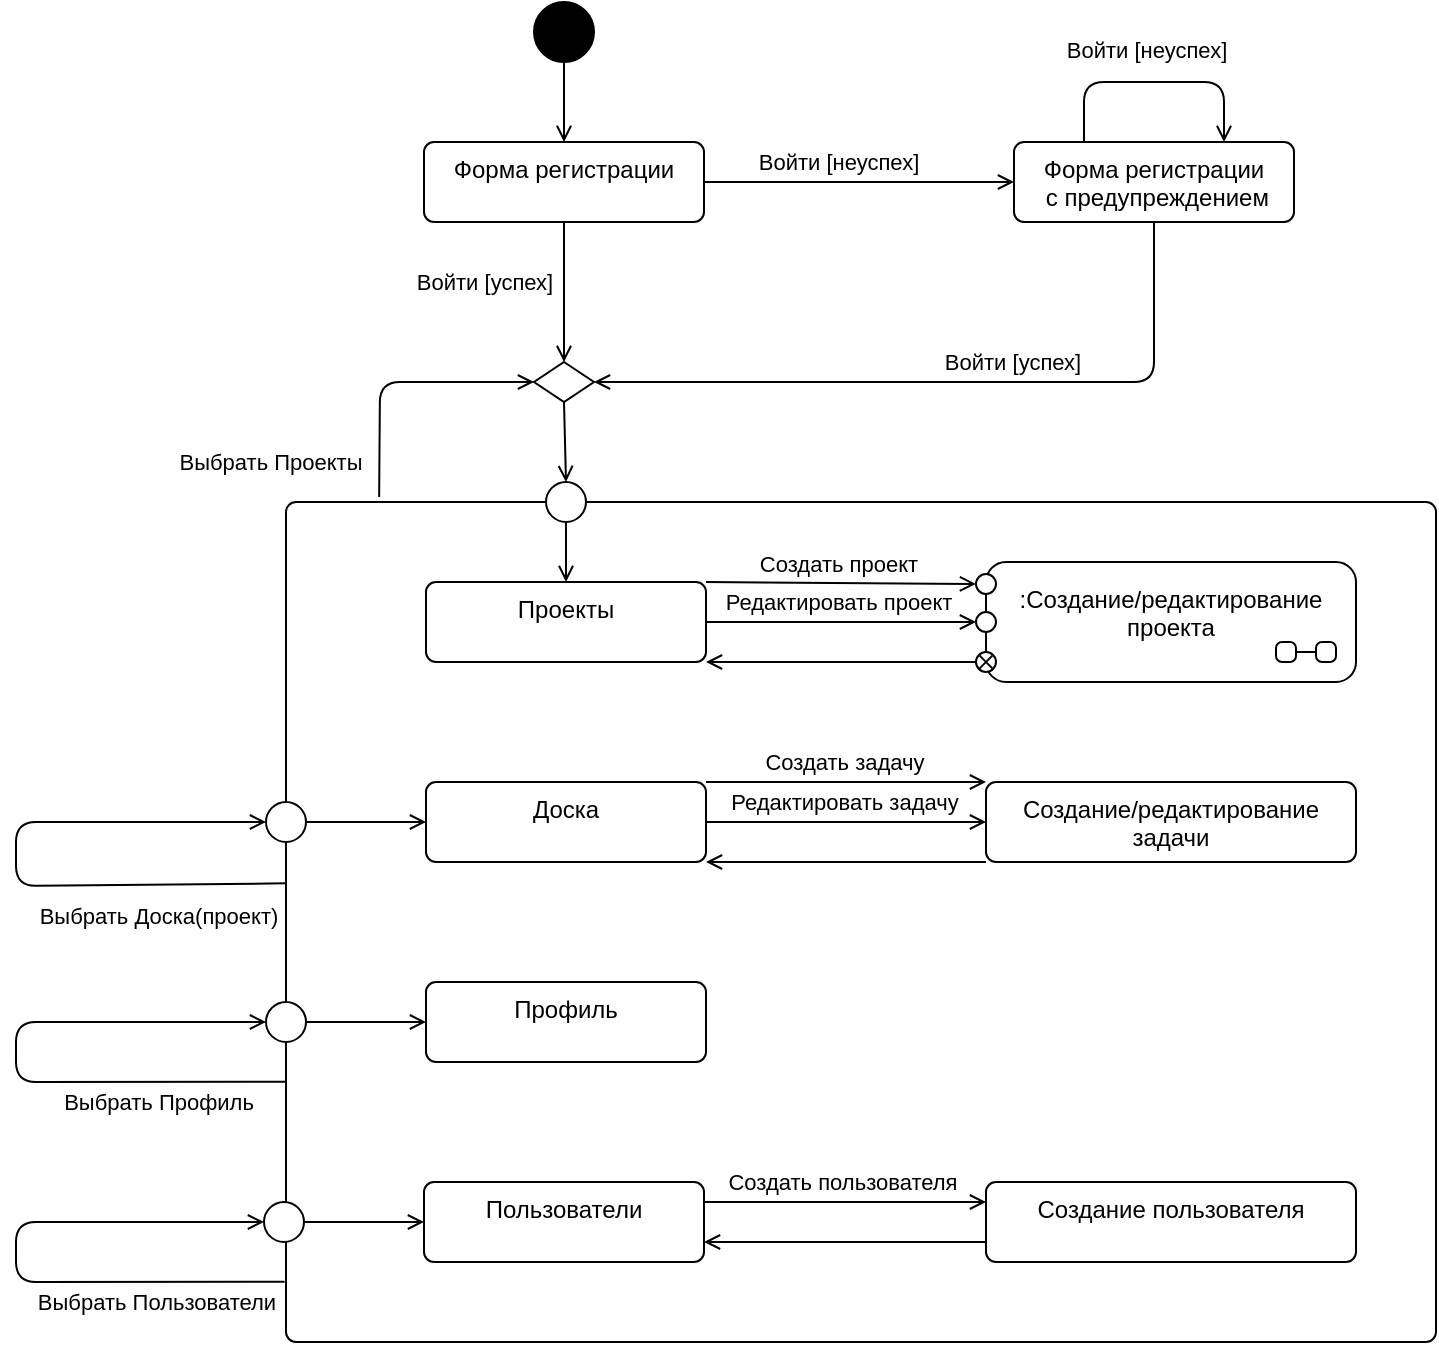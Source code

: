 <mxfile version="22.1.16" type="device">
  <diagram name="Страница — 1" id="ygGXOrWWSujeh68Y5JwH">
    <mxGraphModel dx="339" dy="229" grid="1" gridSize="10" guides="1" tooltips="1" connect="1" arrows="1" fold="1" page="1" pageScale="1" pageWidth="827" pageHeight="1169" math="0" shadow="0">
      <root>
        <mxCell id="0" />
        <mxCell id="1" parent="0" />
        <mxCell id="ju3X173J6w4Ng7l485Qm-1" value="" style="ellipse;fillColor=strokeColor;html=1;" parent="1" vertex="1">
          <mxGeometry x="329" y="20" width="30" height="30" as="geometry" />
        </mxCell>
        <mxCell id="ju3X173J6w4Ng7l485Qm-4" value="Форма регистрации" style="html=1;align=center;verticalAlign=top;rounded=1;absoluteArcSize=1;arcSize=10;dashed=0;whiteSpace=wrap;" parent="1" vertex="1">
          <mxGeometry x="274" y="90" width="140" height="40" as="geometry" />
        </mxCell>
        <mxCell id="ju3X173J6w4Ng7l485Qm-5" value="" style="endArrow=open;html=1;rounded=0;exitX=0.5;exitY=1;exitDx=0;exitDy=0;entryX=0.5;entryY=0;entryDx=0;entryDy=0;endFill=0;" parent="1" source="ju3X173J6w4Ng7l485Qm-1" target="ju3X173J6w4Ng7l485Qm-4" edge="1">
          <mxGeometry width="50" height="50" relative="1" as="geometry">
            <mxPoint x="579" y="170" as="sourcePoint" />
            <mxPoint x="629" y="120" as="targetPoint" />
          </mxGeometry>
        </mxCell>
        <mxCell id="ju3X173J6w4Ng7l485Qm-6" value="Форма регистрации&lt;br&gt;&amp;nbsp;с предупреждением" style="html=1;align=center;verticalAlign=top;rounded=1;absoluteArcSize=1;arcSize=10;dashed=0;whiteSpace=wrap;" parent="1" vertex="1">
          <mxGeometry x="569" y="90" width="140" height="40" as="geometry" />
        </mxCell>
        <mxCell id="ju3X173J6w4Ng7l485Qm-7" value="" style="endArrow=open;html=1;rounded=0;exitX=1;exitY=0.5;exitDx=0;exitDy=0;entryX=0;entryY=0.5;entryDx=0;entryDy=0;endFill=0;" parent="1" source="ju3X173J6w4Ng7l485Qm-4" target="ju3X173J6w4Ng7l485Qm-6" edge="1">
          <mxGeometry width="50" height="50" relative="1" as="geometry">
            <mxPoint x="354" y="60" as="sourcePoint" />
            <mxPoint x="354" y="100" as="targetPoint" />
          </mxGeometry>
        </mxCell>
        <mxCell id="ju3X173J6w4Ng7l485Qm-8" value="Войти [неуспех]" style="edgeLabel;html=1;align=center;verticalAlign=middle;resizable=0;points=[];" parent="ju3X173J6w4Ng7l485Qm-7" vertex="1" connectable="0">
          <mxGeometry x="-0.142" relative="1" as="geometry">
            <mxPoint y="-10" as="offset" />
          </mxGeometry>
        </mxCell>
        <mxCell id="ju3X173J6w4Ng7l485Qm-9" value="" style="html=1;align=center;verticalAlign=top;rounded=1;absoluteArcSize=1;arcSize=10;dashed=0;whiteSpace=wrap;" parent="1" vertex="1">
          <mxGeometry x="205" y="270" width="575" height="420" as="geometry" />
        </mxCell>
        <mxCell id="ju3X173J6w4Ng7l485Qm-10" value="" style="endArrow=open;html=1;rounded=1;exitX=0.25;exitY=0;exitDx=0;exitDy=0;entryX=0.75;entryY=0;entryDx=0;entryDy=0;curved=0;endFill=0;elbow=vertical;" parent="1" source="ju3X173J6w4Ng7l485Qm-6" target="ju3X173J6w4Ng7l485Qm-6" edge="1">
          <mxGeometry width="50" height="50" relative="1" as="geometry">
            <mxPoint x="424" y="120" as="sourcePoint" />
            <mxPoint x="579" y="120" as="targetPoint" />
            <Array as="points">
              <mxPoint x="604" y="60" />
              <mxPoint x="674" y="60" />
            </Array>
          </mxGeometry>
        </mxCell>
        <mxCell id="ju3X173J6w4Ng7l485Qm-11" value="Войти [неуспех]" style="edgeLabel;html=1;align=center;verticalAlign=middle;resizable=0;points=[];" parent="ju3X173J6w4Ng7l485Qm-10" vertex="1" connectable="0">
          <mxGeometry x="-0.142" relative="1" as="geometry">
            <mxPoint x="5" y="-16" as="offset" />
          </mxGeometry>
        </mxCell>
        <mxCell id="ju3X173J6w4Ng7l485Qm-12" value="Доска" style="html=1;align=center;verticalAlign=top;rounded=1;absoluteArcSize=1;arcSize=10;dashed=0;whiteSpace=wrap;" parent="1" vertex="1">
          <mxGeometry x="275" y="410" width="140" height="40" as="geometry" />
        </mxCell>
        <mxCell id="ju3X173J6w4Ng7l485Qm-13" value="Проекты" style="html=1;align=center;verticalAlign=top;rounded=1;absoluteArcSize=1;arcSize=10;dashed=0;whiteSpace=wrap;" parent="1" vertex="1">
          <mxGeometry x="275" y="310" width="140" height="40" as="geometry" />
        </mxCell>
        <mxCell id="ju3X173J6w4Ng7l485Qm-14" value="Профиль" style="html=1;align=center;verticalAlign=top;rounded=1;absoluteArcSize=1;arcSize=10;dashed=0;whiteSpace=wrap;" parent="1" vertex="1">
          <mxGeometry x="275" y="510" width="140" height="40" as="geometry" />
        </mxCell>
        <mxCell id="ju3X173J6w4Ng7l485Qm-16" value="" style="endArrow=open;html=1;rounded=0;align=center;verticalAlign=top;endFill=0;labelBackgroundColor=none;endSize=6;exitX=0.5;exitY=1;exitDx=0;exitDy=0;entryX=0.5;entryY=0;entryDx=0;entryDy=0;" parent="1" source="ju3X173J6w4Ng7l485Qm-4" target="ju3X173J6w4Ng7l485Qm-17" edge="1">
          <mxGeometry relative="1" as="geometry">
            <mxPoint x="289" y="170" as="sourcePoint" />
            <mxPoint x="339" y="210" as="targetPoint" />
          </mxGeometry>
        </mxCell>
        <mxCell id="ju3X173J6w4Ng7l485Qm-17" value="" style="rhombus;whiteSpace=wrap;html=1;" parent="1" vertex="1">
          <mxGeometry x="329" y="200" width="30" height="20" as="geometry" />
        </mxCell>
        <mxCell id="ju3X173J6w4Ng7l485Qm-18" value="" style="ellipse;whiteSpace=wrap;html=1;" parent="1" vertex="1">
          <mxGeometry x="335" y="260" width="20" height="20" as="geometry" />
        </mxCell>
        <mxCell id="ju3X173J6w4Ng7l485Qm-20" value="" style="endArrow=open;html=1;rounded=1;exitX=0.081;exitY=-0.006;exitDx=0;exitDy=0;entryX=0;entryY=0.5;entryDx=0;entryDy=0;curved=0;exitPerimeter=0;endFill=0;" parent="1" source="ju3X173J6w4Ng7l485Qm-9" target="ju3X173J6w4Ng7l485Qm-17" edge="1">
          <mxGeometry width="50" height="50" relative="1" as="geometry">
            <mxPoint x="460" y="140" as="sourcePoint" />
            <mxPoint x="530" y="140" as="targetPoint" />
            <Array as="points">
              <mxPoint x="252" y="210" />
            </Array>
          </mxGeometry>
        </mxCell>
        <mxCell id="ju3X173J6w4Ng7l485Qm-21" value="Выбрать Проекты" style="edgeLabel;html=1;align=center;verticalAlign=middle;resizable=0;points=[];" parent="ju3X173J6w4Ng7l485Qm-20" vertex="1" connectable="0">
          <mxGeometry x="-0.142" relative="1" as="geometry">
            <mxPoint x="-55" y="40" as="offset" />
          </mxGeometry>
        </mxCell>
        <mxCell id="ju3X173J6w4Ng7l485Qm-22" value="Войти [успех]" style="edgeLabel;html=1;align=center;verticalAlign=middle;resizable=0;points=[];" parent="1" vertex="1" connectable="0">
          <mxGeometry x="304" y="160" as="geometry" />
        </mxCell>
        <mxCell id="ju3X173J6w4Ng7l485Qm-23" value="" style="endArrow=open;html=1;rounded=1;align=center;verticalAlign=top;endFill=0;labelBackgroundColor=none;endSize=6;exitX=0.5;exitY=1;exitDx=0;exitDy=0;curved=0;entryX=1;entryY=0.5;entryDx=0;entryDy=0;" parent="1" source="ju3X173J6w4Ng7l485Qm-6" target="ju3X173J6w4Ng7l485Qm-17" edge="1">
          <mxGeometry relative="1" as="geometry">
            <mxPoint x="354" y="140" as="sourcePoint" />
            <mxPoint x="384" y="210" as="targetPoint" />
            <Array as="points">
              <mxPoint x="639" y="210" />
            </Array>
          </mxGeometry>
        </mxCell>
        <mxCell id="ju3X173J6w4Ng7l485Qm-24" value="" style="endArrow=open;html=1;rounded=1;align=center;verticalAlign=top;endFill=0;labelBackgroundColor=none;endSize=6;exitX=0.5;exitY=1;exitDx=0;exitDy=0;curved=0;entryX=0.5;entryY=0;entryDx=0;entryDy=0;" parent="1" source="ju3X173J6w4Ng7l485Qm-17" target="ju3X173J6w4Ng7l485Qm-18" edge="1">
          <mxGeometry relative="1" as="geometry">
            <mxPoint x="649" y="140" as="sourcePoint" />
            <mxPoint x="499" y="260" as="targetPoint" />
          </mxGeometry>
        </mxCell>
        <mxCell id="ju3X173J6w4Ng7l485Qm-25" value="Войти [успех]" style="edgeLabel;html=1;align=center;verticalAlign=middle;resizable=0;points=[];" parent="1" vertex="1" connectable="0">
          <mxGeometry x="568" y="200" as="geometry" />
        </mxCell>
        <mxCell id="ju3X173J6w4Ng7l485Qm-26" value="" style="ellipse;whiteSpace=wrap;html=1;" parent="1" vertex="1">
          <mxGeometry x="195" y="420" width="20" height="20" as="geometry" />
        </mxCell>
        <mxCell id="ju3X173J6w4Ng7l485Qm-29" value="" style="ellipse;whiteSpace=wrap;html=1;" parent="1" vertex="1">
          <mxGeometry x="195" y="520" width="20" height="20" as="geometry" />
        </mxCell>
        <mxCell id="ju3X173J6w4Ng7l485Qm-30" value="" style="endArrow=open;html=1;rounded=1;exitX=0.001;exitY=0.848;exitDx=0;exitDy=0;entryX=0;entryY=0.5;entryDx=0;entryDy=0;curved=0;exitPerimeter=0;endFill=0;" parent="1" target="ju3X173J6w4Ng7l485Qm-29" edge="1">
          <mxGeometry width="50" height="50" relative="1" as="geometry">
            <mxPoint x="205.28" y="559.84" as="sourcePoint" />
            <mxPoint x="147" y="450" as="targetPoint" />
            <Array as="points">
              <mxPoint x="70" y="560" />
              <mxPoint x="70" y="530" />
            </Array>
          </mxGeometry>
        </mxCell>
        <mxCell id="ju3X173J6w4Ng7l485Qm-31" value="Выбрать Профиль" style="edgeLabel;html=1;align=center;verticalAlign=middle;resizable=0;points=[];" parent="ju3X173J6w4Ng7l485Qm-30" vertex="1" connectable="0">
          <mxGeometry x="-0.142" relative="1" as="geometry">
            <mxPoint x="60" y="10" as="offset" />
          </mxGeometry>
        </mxCell>
        <mxCell id="ju3X173J6w4Ng7l485Qm-32" value="" style="endArrow=open;html=1;rounded=1;entryX=0;entryY=0.5;entryDx=0;entryDy=0;curved=0;endFill=0;exitX=0;exitY=0.454;exitDx=0;exitDy=0;exitPerimeter=0;" parent="1" source="ju3X173J6w4Ng7l485Qm-9" target="ju3X173J6w4Ng7l485Qm-26" edge="1">
          <mxGeometry width="50" height="50" relative="1" as="geometry">
            <mxPoint x="200" y="462" as="sourcePoint" />
            <mxPoint x="195" y="432" as="targetPoint" />
            <Array as="points">
              <mxPoint x="70" y="462" />
              <mxPoint x="70" y="430" />
            </Array>
          </mxGeometry>
        </mxCell>
        <mxCell id="ju3X173J6w4Ng7l485Qm-33" value="Выбрать Доска(проект)" style="edgeLabel;html=1;align=center;verticalAlign=middle;resizable=0;points=[];" parent="ju3X173J6w4Ng7l485Qm-32" vertex="1" connectable="0">
          <mxGeometry x="-0.142" relative="1" as="geometry">
            <mxPoint x="61" y="15" as="offset" />
          </mxGeometry>
        </mxCell>
        <mxCell id="ju3X173J6w4Ng7l485Qm-34" value="" style="endArrow=open;html=1;rounded=1;align=center;verticalAlign=top;endFill=0;labelBackgroundColor=none;endSize=6;exitX=0.5;exitY=1;exitDx=0;exitDy=0;curved=0;entryX=0.5;entryY=0;entryDx=0;entryDy=0;" parent="1" source="ju3X173J6w4Ng7l485Qm-18" target="ju3X173J6w4Ng7l485Qm-13" edge="1">
          <mxGeometry relative="1" as="geometry">
            <mxPoint x="200" y="230" as="sourcePoint" />
            <mxPoint x="355" y="270" as="targetPoint" />
          </mxGeometry>
        </mxCell>
        <mxCell id="ju3X173J6w4Ng7l485Qm-35" value="" style="endArrow=open;html=1;rounded=1;align=center;verticalAlign=top;endFill=0;labelBackgroundColor=none;endSize=6;exitX=1;exitY=0.5;exitDx=0;exitDy=0;curved=0;entryX=0;entryY=0.5;entryDx=0;entryDy=0;" parent="1" source="ju3X173J6w4Ng7l485Qm-26" target="ju3X173J6w4Ng7l485Qm-12" edge="1">
          <mxGeometry relative="1" as="geometry">
            <mxPoint x="355" y="290" as="sourcePoint" />
            <mxPoint x="355" y="320" as="targetPoint" />
          </mxGeometry>
        </mxCell>
        <mxCell id="ju3X173J6w4Ng7l485Qm-36" value="" style="endArrow=open;html=1;rounded=1;align=center;verticalAlign=top;endFill=0;labelBackgroundColor=none;endSize=6;exitX=1;exitY=0.5;exitDx=0;exitDy=0;curved=0;entryX=0;entryY=0.5;entryDx=0;entryDy=0;" parent="1" source="ju3X173J6w4Ng7l485Qm-29" target="ju3X173J6w4Ng7l485Qm-14" edge="1">
          <mxGeometry relative="1" as="geometry">
            <mxPoint x="225" y="440" as="sourcePoint" />
            <mxPoint x="285" y="440" as="targetPoint" />
          </mxGeometry>
        </mxCell>
        <mxCell id="EwtHWBw10y8LaySsHu0H-1" value="Создание/редактирование задачи" style="html=1;align=center;verticalAlign=top;rounded=1;absoluteArcSize=1;arcSize=10;dashed=0;whiteSpace=wrap;" parent="1" vertex="1">
          <mxGeometry x="555" y="410" width="185" height="40" as="geometry" />
        </mxCell>
        <mxCell id="EwtHWBw10y8LaySsHu0H-2" value="" style="endArrow=open;html=1;rounded=1;align=center;verticalAlign=top;endFill=0;labelBackgroundColor=none;endSize=6;exitX=1;exitY=0;exitDx=0;exitDy=0;curved=0;entryX=0;entryY=0;entryDx=0;entryDy=0;" parent="1" source="ju3X173J6w4Ng7l485Qm-12" target="EwtHWBw10y8LaySsHu0H-1" edge="1">
          <mxGeometry relative="1" as="geometry">
            <mxPoint x="225" y="440" as="sourcePoint" />
            <mxPoint x="285" y="440" as="targetPoint" />
          </mxGeometry>
        </mxCell>
        <mxCell id="EwtHWBw10y8LaySsHu0H-3" value="Создать задачу" style="edgeLabel;html=1;align=center;verticalAlign=middle;resizable=0;points=[];" parent="EwtHWBw10y8LaySsHu0H-2" vertex="1" connectable="0">
          <mxGeometry x="-0.022" y="1" relative="1" as="geometry">
            <mxPoint y="-9" as="offset" />
          </mxGeometry>
        </mxCell>
        <mxCell id="EwtHWBw10y8LaySsHu0H-5" value="" style="endArrow=open;html=1;rounded=1;align=center;verticalAlign=top;endFill=0;labelBackgroundColor=none;endSize=6;exitX=1;exitY=0.5;exitDx=0;exitDy=0;curved=0;entryX=0;entryY=0.5;entryDx=0;entryDy=0;" parent="1" source="ju3X173J6w4Ng7l485Qm-12" target="EwtHWBw10y8LaySsHu0H-1" edge="1">
          <mxGeometry relative="1" as="geometry">
            <mxPoint x="425" y="430" as="sourcePoint" />
            <mxPoint x="540" y="430" as="targetPoint" />
          </mxGeometry>
        </mxCell>
        <mxCell id="EwtHWBw10y8LaySsHu0H-6" value="Редактировать задачу" style="edgeLabel;html=1;align=center;verticalAlign=middle;resizable=0;points=[];" parent="EwtHWBw10y8LaySsHu0H-5" vertex="1" connectable="0">
          <mxGeometry x="-0.022" y="1" relative="1" as="geometry">
            <mxPoint y="-9" as="offset" />
          </mxGeometry>
        </mxCell>
        <mxCell id="EwtHWBw10y8LaySsHu0H-7" value="" style="endArrow=open;html=1;rounded=1;entryX=1;entryY=1;entryDx=0;entryDy=0;curved=0;endFill=0;exitX=0;exitY=1;exitDx=0;exitDy=0;" parent="1" source="EwtHWBw10y8LaySsHu0H-1" target="ju3X173J6w4Ng7l485Qm-12" edge="1">
          <mxGeometry width="50" height="50" relative="1" as="geometry">
            <mxPoint x="213.04" y="470.91" as="sourcePoint" />
            <mxPoint x="205" y="440" as="targetPoint" />
          </mxGeometry>
        </mxCell>
        <mxCell id="EwtHWBw10y8LaySsHu0H-10" value="" style="endArrow=open;html=1;rounded=1;align=center;verticalAlign=top;endFill=0;labelBackgroundColor=none;endSize=6;exitX=1;exitY=0;exitDx=0;exitDy=0;curved=0;entryX=0;entryY=0.5;entryDx=0;entryDy=0;" parent="1" source="ju3X173J6w4Ng7l485Qm-13" target="2pJqgAF-MdWmiApGg5Hb-7" edge="1">
          <mxGeometry relative="1" as="geometry">
            <mxPoint x="425" y="420" as="sourcePoint" />
            <mxPoint x="555" y="310" as="targetPoint" />
          </mxGeometry>
        </mxCell>
        <mxCell id="EwtHWBw10y8LaySsHu0H-11" value="Создать проект" style="edgeLabel;html=1;align=center;verticalAlign=middle;resizable=0;points=[];" parent="EwtHWBw10y8LaySsHu0H-10" vertex="1" connectable="0">
          <mxGeometry x="-0.022" y="1" relative="1" as="geometry">
            <mxPoint y="-9" as="offset" />
          </mxGeometry>
        </mxCell>
        <mxCell id="EwtHWBw10y8LaySsHu0H-13" value="" style="endArrow=open;html=1;rounded=1;align=center;verticalAlign=top;endFill=0;labelBackgroundColor=none;endSize=6;exitX=1;exitY=0.5;exitDx=0;exitDy=0;curved=0;entryX=0;entryY=0.5;entryDx=0;entryDy=0;" parent="1" source="ju3X173J6w4Ng7l485Qm-13" target="2pJqgAF-MdWmiApGg5Hb-8" edge="1">
          <mxGeometry relative="1" as="geometry">
            <mxPoint x="425" y="320" as="sourcePoint" />
            <mxPoint x="555" y="340" as="targetPoint" />
          </mxGeometry>
        </mxCell>
        <mxCell id="EwtHWBw10y8LaySsHu0H-14" value="Редактировать проект" style="edgeLabel;html=1;align=center;verticalAlign=middle;resizable=0;points=[];" parent="EwtHWBw10y8LaySsHu0H-13" vertex="1" connectable="0">
          <mxGeometry x="-0.022" y="1" relative="1" as="geometry">
            <mxPoint y="-9" as="offset" />
          </mxGeometry>
        </mxCell>
        <mxCell id="EwtHWBw10y8LaySsHu0H-20" value="Пользователи" style="html=1;align=center;verticalAlign=top;rounded=1;absoluteArcSize=1;arcSize=10;dashed=0;whiteSpace=wrap;" parent="1" vertex="1">
          <mxGeometry x="274" y="610" width="140" height="40" as="geometry" />
        </mxCell>
        <mxCell id="EwtHWBw10y8LaySsHu0H-21" value="" style="ellipse;whiteSpace=wrap;html=1;" parent="1" vertex="1">
          <mxGeometry x="194" y="620" width="20" height="20" as="geometry" />
        </mxCell>
        <mxCell id="EwtHWBw10y8LaySsHu0H-22" value="" style="endArrow=open;html=1;rounded=1;exitX=0.001;exitY=0.848;exitDx=0;exitDy=0;entryX=0;entryY=0.5;entryDx=0;entryDy=0;curved=0;exitPerimeter=0;endFill=0;" parent="1" target="EwtHWBw10y8LaySsHu0H-21" edge="1">
          <mxGeometry width="50" height="50" relative="1" as="geometry">
            <mxPoint x="204.28" y="659.84" as="sourcePoint" />
            <mxPoint x="146" y="550" as="targetPoint" />
            <Array as="points">
              <mxPoint x="70" y="660" />
              <mxPoint x="70" y="630" />
            </Array>
          </mxGeometry>
        </mxCell>
        <mxCell id="EwtHWBw10y8LaySsHu0H-23" value="Выбрать Пользователи" style="edgeLabel;html=1;align=center;verticalAlign=middle;resizable=0;points=[];" parent="EwtHWBw10y8LaySsHu0H-22" vertex="1" connectable="0">
          <mxGeometry x="-0.142" relative="1" as="geometry">
            <mxPoint x="59" y="10" as="offset" />
          </mxGeometry>
        </mxCell>
        <mxCell id="EwtHWBw10y8LaySsHu0H-24" value="" style="endArrow=open;html=1;rounded=1;align=center;verticalAlign=top;endFill=0;labelBackgroundColor=none;endSize=6;exitX=1;exitY=0.5;exitDx=0;exitDy=0;curved=0;entryX=0;entryY=0.5;entryDx=0;entryDy=0;" parent="1" source="EwtHWBw10y8LaySsHu0H-21" target="EwtHWBw10y8LaySsHu0H-20" edge="1">
          <mxGeometry relative="1" as="geometry">
            <mxPoint x="224" y="540" as="sourcePoint" />
            <mxPoint x="274" y="620" as="targetPoint" />
          </mxGeometry>
        </mxCell>
        <mxCell id="EwtHWBw10y8LaySsHu0H-26" value="" style="endArrow=open;html=1;rounded=1;align=center;verticalAlign=top;endFill=0;labelBackgroundColor=none;endSize=6;exitX=1;exitY=0.25;exitDx=0;exitDy=0;curved=0;entryX=0;entryY=0.25;entryDx=0;entryDy=0;" parent="1" source="EwtHWBw10y8LaySsHu0H-20" target="3C_XhhcnuyRed2wNptek-1" edge="1">
          <mxGeometry relative="1" as="geometry">
            <mxPoint x="425" y="320" as="sourcePoint" />
            <mxPoint x="550" y="620" as="targetPoint" />
          </mxGeometry>
        </mxCell>
        <mxCell id="EwtHWBw10y8LaySsHu0H-27" value="Создать пользователя" style="edgeLabel;html=1;align=center;verticalAlign=middle;resizable=0;points=[];" parent="EwtHWBw10y8LaySsHu0H-26" vertex="1" connectable="0">
          <mxGeometry x="-0.022" y="1" relative="1" as="geometry">
            <mxPoint y="-9" as="offset" />
          </mxGeometry>
        </mxCell>
        <mxCell id="2pJqgAF-MdWmiApGg5Hb-2" value="" style="endArrow=open;html=1;rounded=1;entryX=1;entryY=1;entryDx=0;entryDy=0;curved=0;endFill=0;exitX=0;exitY=0.5;exitDx=0;exitDy=0;" parent="1" source="2pJqgAF-MdWmiApGg5Hb-10" target="ju3X173J6w4Ng7l485Qm-13" edge="1">
          <mxGeometry width="50" height="50" relative="1" as="geometry">
            <mxPoint x="555" y="350" as="sourcePoint" />
            <mxPoint x="425" y="460" as="targetPoint" />
          </mxGeometry>
        </mxCell>
        <mxCell id="2pJqgAF-MdWmiApGg5Hb-3" value="" style="endArrow=open;html=1;rounded=1;entryX=1;entryY=0.75;entryDx=0;entryDy=0;curved=0;endFill=0;exitX=0.027;exitY=0.75;exitDx=0;exitDy=0;exitPerimeter=0;" parent="1" source="3C_XhhcnuyRed2wNptek-1" target="EwtHWBw10y8LaySsHu0H-20" edge="1">
          <mxGeometry width="50" height="50" relative="1" as="geometry">
            <mxPoint x="550" y="641" as="sourcePoint" />
            <mxPoint x="425" y="460" as="targetPoint" />
          </mxGeometry>
        </mxCell>
        <mxCell id="2pJqgAF-MdWmiApGg5Hb-9" value=":Создание/редактирование проекта" style="shape=umlState;rounded=1;verticalAlign=top;spacingTop=5;umlStateSymbol=collapseState;absoluteArcSize=1;arcSize=10;html=1;whiteSpace=wrap;" parent="1" vertex="1">
          <mxGeometry x="555" y="300" width="185" height="60" as="geometry" />
        </mxCell>
        <mxCell id="2pJqgAF-MdWmiApGg5Hb-7" value="" style="ellipse;" parent="1" vertex="1">
          <mxGeometry x="550" y="306" width="10" height="10" as="geometry" />
        </mxCell>
        <mxCell id="2pJqgAF-MdWmiApGg5Hb-8" value="" style="ellipse;" parent="1" vertex="1">
          <mxGeometry x="550" y="325" width="10" height="10" as="geometry" />
        </mxCell>
        <mxCell id="2pJqgAF-MdWmiApGg5Hb-10" value="" style="shape=sumEllipse;perimeter=ellipsePerimeter;html=1;backgroundOutline=1;" parent="1" vertex="1">
          <mxGeometry x="550" y="345" width="10" height="10" as="geometry" />
        </mxCell>
        <mxCell id="3C_XhhcnuyRed2wNptek-1" value="Создание пользователя" style="html=1;align=center;verticalAlign=top;rounded=1;absoluteArcSize=1;arcSize=10;dashed=0;whiteSpace=wrap;" parent="1" vertex="1">
          <mxGeometry x="555" y="610" width="185" height="40" as="geometry" />
        </mxCell>
      </root>
    </mxGraphModel>
  </diagram>
</mxfile>
